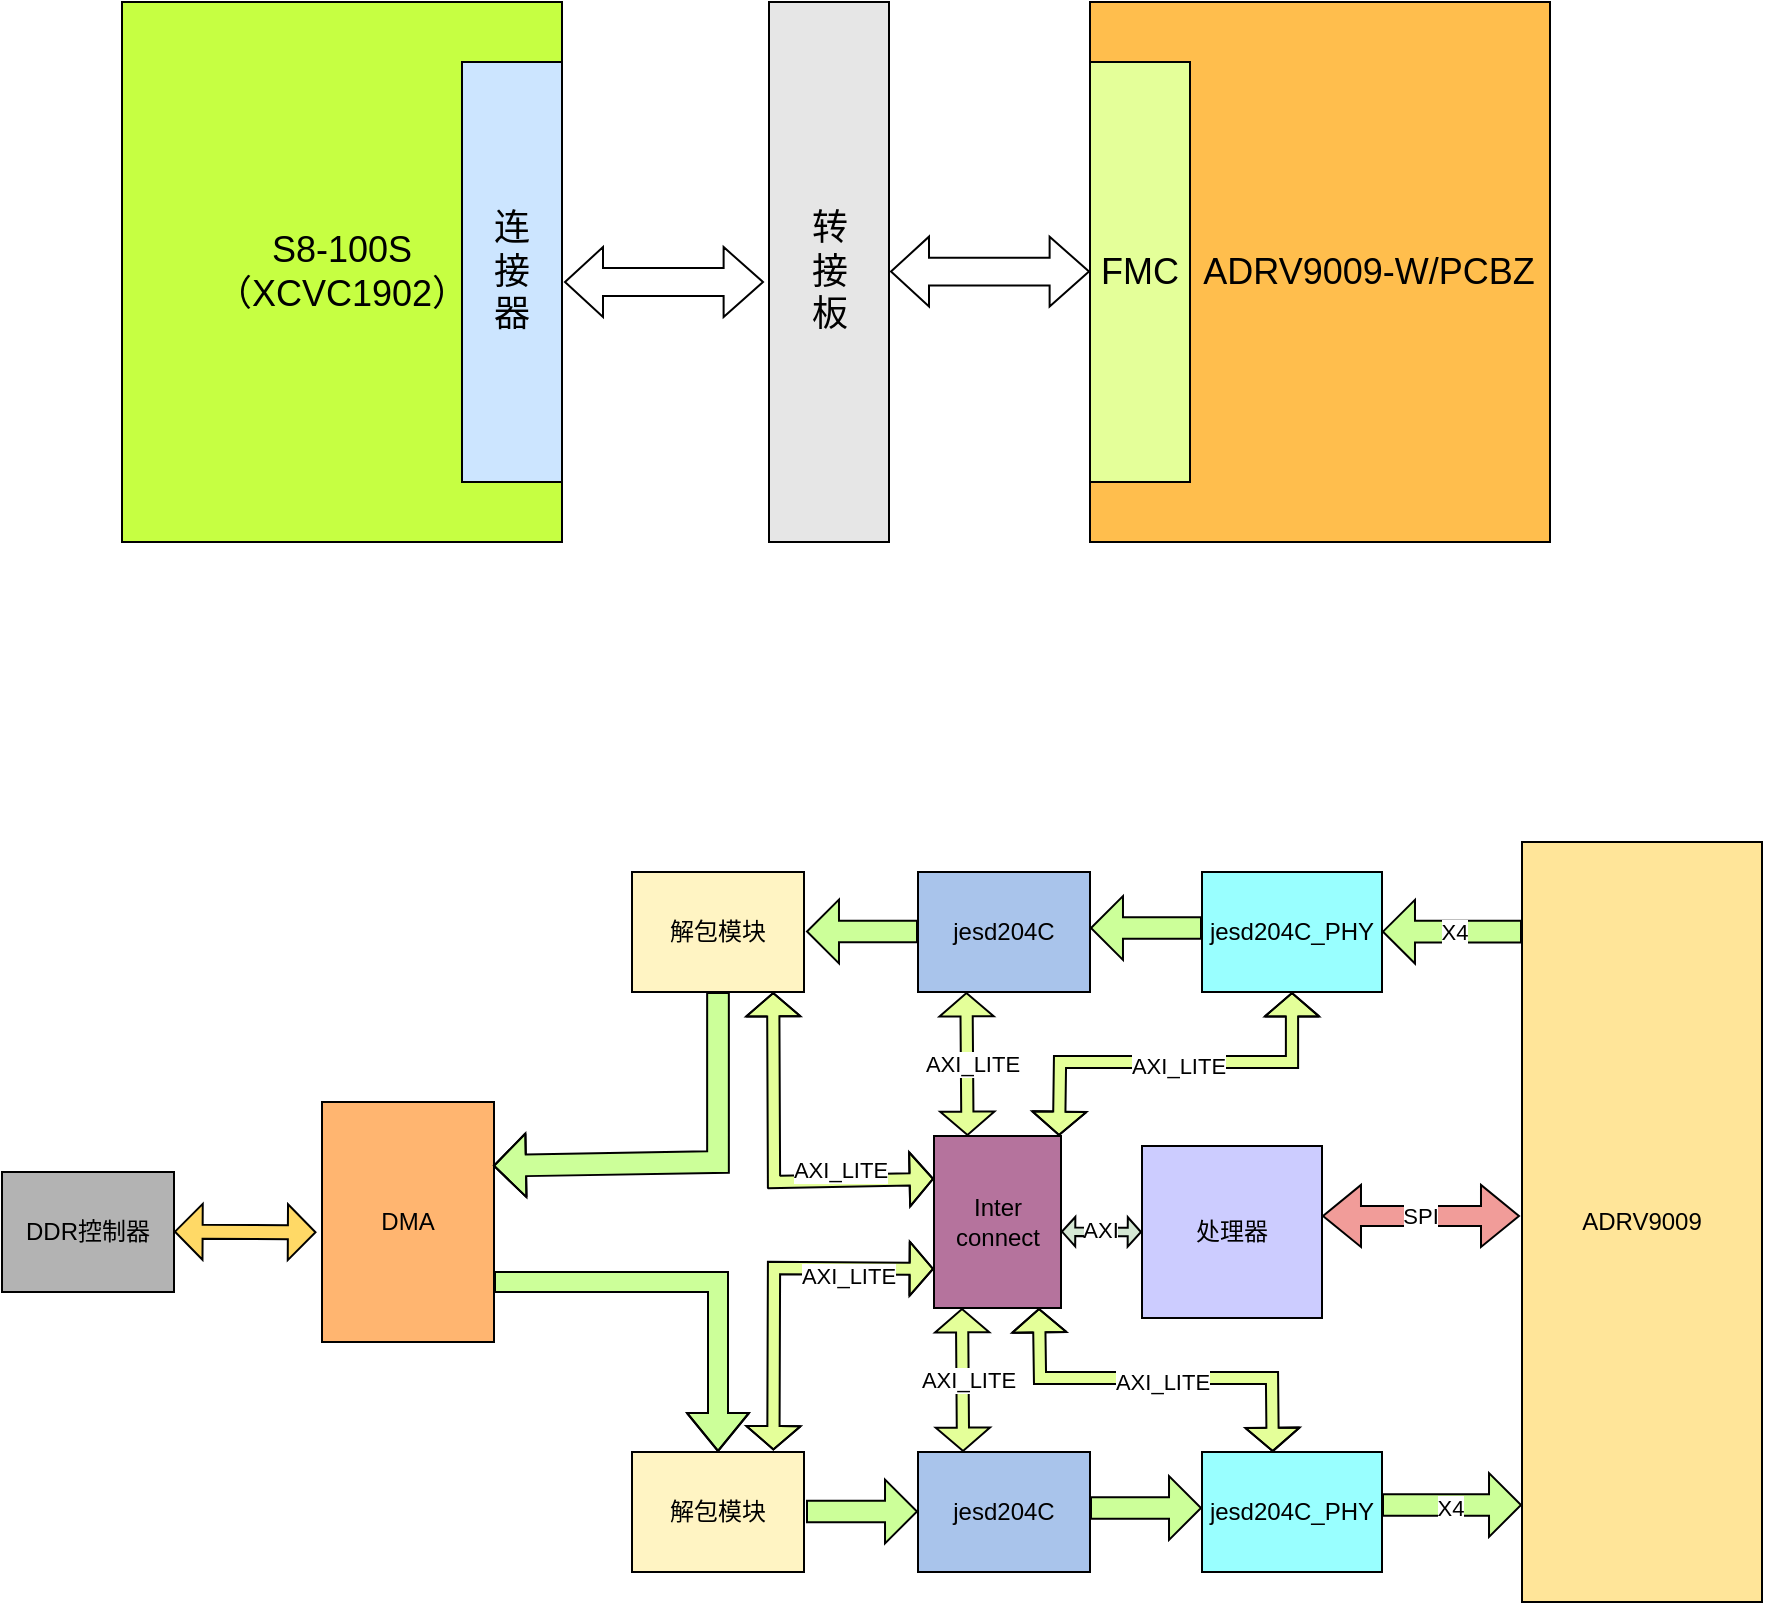 <mxfile version="26.0.16">
  <diagram name="第 1 页" id="-9EXmJYOicca7XMtbGK6">
    <mxGraphModel dx="2004" dy="615" grid="1" gridSize="10" guides="1" tooltips="1" connect="1" arrows="1" fold="1" page="1" pageScale="1" pageWidth="827" pageHeight="1169" math="0" shadow="0">
      <root>
        <mxCell id="0" />
        <mxCell id="1" parent="0" />
        <mxCell id="KWk2FPBIl1yNvpOhJWaG-1" value="&lt;font style=&quot;font-size: 18px;&quot;&gt;S8-100S&lt;/font&gt;&lt;div&gt;&lt;font style=&quot;font-size: 18px;&quot;&gt;（XCVC1902）&lt;/font&gt;&lt;/div&gt;" style="rounded=0;whiteSpace=wrap;html=1;fillColor=light-dark(#C6FF42,var(--ge-dark-color, #121212));" parent="1" vertex="1">
          <mxGeometry x="30" y="130" width="220" height="270" as="geometry" />
        </mxCell>
        <mxCell id="J7uWcxeR8kHzV2L5Cr5S-5" value="&lt;span style=&quot;font-size: 18px;&quot;&gt;&amp;nbsp; &amp;nbsp; &amp;nbsp; &amp;nbsp; &amp;nbsp; ADRV9009-W/PCBZ&lt;/span&gt;" style="rounded=0;whiteSpace=wrap;html=1;fillColor=light-dark(#FFBE4D,var(--ge-dark-color, #121212));" vertex="1" parent="1">
          <mxGeometry x="514" y="130" width="230" height="270" as="geometry" />
        </mxCell>
        <mxCell id="J7uWcxeR8kHzV2L5Cr5S-6" value="&lt;font style=&quot;font-size: 18px;&quot;&gt;FMC&lt;/font&gt;" style="rounded=0;whiteSpace=wrap;html=1;fillColor=light-dark(#E4FF99,var(--ge-dark-color, #121212));" vertex="1" parent="1">
          <mxGeometry x="514" y="160" width="50" height="210" as="geometry" />
        </mxCell>
        <mxCell id="J7uWcxeR8kHzV2L5Cr5S-7" value="&lt;font style=&quot;font-size: 18px;&quot;&gt;连&lt;/font&gt;&lt;div&gt;&lt;font style=&quot;font-size: 18px;&quot;&gt;接&lt;/font&gt;&lt;/div&gt;&lt;div&gt;&lt;font style=&quot;font-size: 18px;&quot;&gt;器&lt;/font&gt;&lt;/div&gt;" style="rounded=0;whiteSpace=wrap;html=1;fillColor=light-dark(#CCE5FF,var(--ge-dark-color, #121212));" vertex="1" parent="1">
          <mxGeometry x="200" y="160" width="50" height="210" as="geometry" />
        </mxCell>
        <mxCell id="J7uWcxeR8kHzV2L5Cr5S-8" value="&lt;font style=&quot;font-size: 18px;&quot;&gt;转&lt;/font&gt;&lt;div&gt;&lt;font style=&quot;font-size: 18px;&quot;&gt;接&lt;/font&gt;&lt;/div&gt;&lt;div&gt;&lt;font style=&quot;font-size: 18px;&quot;&gt;板&lt;/font&gt;&lt;/div&gt;" style="rounded=0;whiteSpace=wrap;html=1;fillColor=light-dark(#E6E6E6,var(--ge-dark-color, #121212));" vertex="1" parent="1">
          <mxGeometry x="353.5" y="130" width="60" height="270" as="geometry" />
        </mxCell>
        <mxCell id="J7uWcxeR8kHzV2L5Cr5S-10" value="" style="shape=flexArrow;endArrow=classic;startArrow=classic;html=1;rounded=0;width=13.939;endSize=6.23;" edge="1" parent="1">
          <mxGeometry width="100" height="100" relative="1" as="geometry">
            <mxPoint x="251" y="270" as="sourcePoint" />
            <mxPoint x="351" y="270" as="targetPoint" />
          </mxGeometry>
        </mxCell>
        <mxCell id="J7uWcxeR8kHzV2L5Cr5S-11" value="" style="shape=flexArrow;endArrow=classic;startArrow=classic;html=1;rounded=0;width=13.939;endSize=6.23;" edge="1" parent="1">
          <mxGeometry width="100" height="100" relative="1" as="geometry">
            <mxPoint x="414" y="264.79" as="sourcePoint" />
            <mxPoint x="514" y="264.79" as="targetPoint" />
          </mxGeometry>
        </mxCell>
        <mxCell id="J7uWcxeR8kHzV2L5Cr5S-14" value="处理器" style="rounded=0;whiteSpace=wrap;html=1;fillColor=light-dark(#CCCCFF,var(--ge-dark-color, #121212));" vertex="1" parent="1">
          <mxGeometry x="540" y="702" width="90" height="86" as="geometry" />
        </mxCell>
        <mxCell id="J7uWcxeR8kHzV2L5Cr5S-15" value="jesd204C" style="rounded=0;whiteSpace=wrap;html=1;fillColor=light-dark(#A9C4EB,var(--ge-dark-color, #121212));" vertex="1" parent="1">
          <mxGeometry x="428" y="565" width="86" height="60" as="geometry" />
        </mxCell>
        <mxCell id="J7uWcxeR8kHzV2L5Cr5S-16" value="jesd204C_PHY" style="rounded=0;whiteSpace=wrap;html=1;fillColor=light-dark(#99FFFF,var(--ge-dark-color, #121212));" vertex="1" parent="1">
          <mxGeometry x="570" y="565" width="90" height="60" as="geometry" />
        </mxCell>
        <mxCell id="J7uWcxeR8kHzV2L5Cr5S-17" value="ADRV9009" style="rounded=0;whiteSpace=wrap;html=1;fillColor=light-dark(#FFE599,var(--ge-dark-color, #121212));" vertex="1" parent="1">
          <mxGeometry x="730" y="550" width="120" height="380" as="geometry" />
        </mxCell>
        <mxCell id="J7uWcxeR8kHzV2L5Cr5S-19" value="" style="shape=flexArrow;endArrow=classic;html=1;rounded=0;width=10.847;endSize=4.997;fillColor=#CCFF99;" edge="1" parent="1">
          <mxGeometry width="50" height="50" relative="1" as="geometry">
            <mxPoint x="730" y="594.83" as="sourcePoint" />
            <mxPoint x="660" y="594.83" as="targetPoint" />
          </mxGeometry>
        </mxCell>
        <mxCell id="J7uWcxeR8kHzV2L5Cr5S-21" value="X4" style="edgeLabel;html=1;align=center;verticalAlign=middle;resizable=0;points=[];" vertex="1" connectable="0" parent="J7uWcxeR8kHzV2L5Cr5S-19">
          <mxGeometry x="-0.025" relative="1" as="geometry">
            <mxPoint as="offset" />
          </mxGeometry>
        </mxCell>
        <mxCell id="J7uWcxeR8kHzV2L5Cr5S-20" value="" style="shape=flexArrow;endArrow=classic;html=1;rounded=0;width=10.847;endSize=4.997;fillColor=#CCFF99;" edge="1" parent="1">
          <mxGeometry width="50" height="50" relative="1" as="geometry">
            <mxPoint x="570" y="593" as="sourcePoint" />
            <mxPoint x="514" y="593" as="targetPoint" />
          </mxGeometry>
        </mxCell>
        <mxCell id="J7uWcxeR8kHzV2L5Cr5S-22" value="解包模块" style="rounded=0;whiteSpace=wrap;html=1;fillColor=light-dark(#FFF4C3,var(--ge-dark-color, #121212));" vertex="1" parent="1">
          <mxGeometry x="285" y="565" width="86" height="60" as="geometry" />
        </mxCell>
        <mxCell id="J7uWcxeR8kHzV2L5Cr5S-24" value="" style="shape=flexArrow;endArrow=classic;html=1;rounded=0;width=10.847;endSize=4.997;fillColor=#CCFF99;" edge="1" parent="1">
          <mxGeometry width="50" height="50" relative="1" as="geometry">
            <mxPoint x="428" y="594.75" as="sourcePoint" />
            <mxPoint x="372" y="594.75" as="targetPoint" />
          </mxGeometry>
        </mxCell>
        <mxCell id="J7uWcxeR8kHzV2L5Cr5S-25" value="DMA" style="rounded=0;whiteSpace=wrap;html=1;fillColor=light-dark(#FFB570,var(--ge-dark-color, #121212));" vertex="1" parent="1">
          <mxGeometry x="130" y="680" width="86" height="120" as="geometry" />
        </mxCell>
        <mxCell id="J7uWcxeR8kHzV2L5Cr5S-26" value="DDR控制器" style="rounded=0;whiteSpace=wrap;html=1;fillColor=light-dark(#B3B3B3,var(--ge-dark-color, #121212));" vertex="1" parent="1">
          <mxGeometry x="-30" y="715" width="86" height="60" as="geometry" />
        </mxCell>
        <mxCell id="J7uWcxeR8kHzV2L5Cr5S-27" value="" style="shape=flexArrow;endArrow=classic;html=1;rounded=0;width=10.847;endSize=4.997;exitX=0.5;exitY=1;exitDx=0;exitDy=0;entryX=0.994;entryY=0.266;entryDx=0;entryDy=0;entryPerimeter=0;fillColor=#CCFF99;" edge="1" parent="1" source="J7uWcxeR8kHzV2L5Cr5S-22" target="J7uWcxeR8kHzV2L5Cr5S-25">
          <mxGeometry width="50" height="50" relative="1" as="geometry">
            <mxPoint x="320" y="650" as="sourcePoint" />
            <mxPoint x="220" y="710" as="targetPoint" />
            <Array as="points">
              <mxPoint x="328" y="710" />
            </Array>
          </mxGeometry>
        </mxCell>
        <mxCell id="J7uWcxeR8kHzV2L5Cr5S-29" value="" style="shape=flexArrow;endArrow=classic;startArrow=classic;html=1;rounded=0;width=6.977;endSize=4.27;entryX=-0.032;entryY=0.543;entryDx=0;entryDy=0;entryPerimeter=0;startSize=4.27;fillColor=#FFD966;" edge="1" parent="1" target="J7uWcxeR8kHzV2L5Cr5S-25">
          <mxGeometry width="100" height="100" relative="1" as="geometry">
            <mxPoint x="56" y="744.83" as="sourcePoint" />
            <mxPoint x="116" y="744.83" as="targetPoint" />
          </mxGeometry>
        </mxCell>
        <mxCell id="J7uWcxeR8kHzV2L5Cr5S-30" value="jesd204C" style="rounded=0;whiteSpace=wrap;html=1;fillColor=light-dark(#A9C4EB,var(--ge-dark-color, #121212));" vertex="1" parent="1">
          <mxGeometry x="428" y="855" width="86" height="60" as="geometry" />
        </mxCell>
        <mxCell id="J7uWcxeR8kHzV2L5Cr5S-31" value="jesd204C_PHY" style="rounded=0;whiteSpace=wrap;html=1;fillColor=light-dark(#99FFFF,var(--ge-dark-color, #121212));" vertex="1" parent="1">
          <mxGeometry x="570" y="855" width="90" height="60" as="geometry" />
        </mxCell>
        <mxCell id="J7uWcxeR8kHzV2L5Cr5S-32" value="" style="shape=flexArrow;endArrow=classic;html=1;rounded=0;width=10.847;endSize=4.997;fillColor=#CCFF99;" edge="1" parent="1">
          <mxGeometry width="50" height="50" relative="1" as="geometry">
            <mxPoint x="514" y="883" as="sourcePoint" />
            <mxPoint x="570" y="883" as="targetPoint" />
          </mxGeometry>
        </mxCell>
        <mxCell id="J7uWcxeR8kHzV2L5Cr5S-33" value="解包模块" style="rounded=0;whiteSpace=wrap;html=1;fillColor=light-dark(#FFF4C3,var(--ge-dark-color, #121212));" vertex="1" parent="1">
          <mxGeometry x="285" y="855" width="86" height="60" as="geometry" />
        </mxCell>
        <mxCell id="J7uWcxeR8kHzV2L5Cr5S-34" value="" style="shape=flexArrow;endArrow=classic;html=1;rounded=0;width=10.847;endSize=4.997;fillColor=#CCFF99;" edge="1" parent="1">
          <mxGeometry width="50" height="50" relative="1" as="geometry">
            <mxPoint x="372" y="884.75" as="sourcePoint" />
            <mxPoint x="428" y="884.75" as="targetPoint" />
          </mxGeometry>
        </mxCell>
        <mxCell id="J7uWcxeR8kHzV2L5Cr5S-36" value="" style="shape=flexArrow;endArrow=classic;html=1;rounded=0;width=10.847;endSize=4.997;fillColor=#CCFF99;" edge="1" parent="1">
          <mxGeometry width="50" height="50" relative="1" as="geometry">
            <mxPoint x="660" y="881.5" as="sourcePoint" />
            <mxPoint x="730" y="881.5" as="targetPoint" />
          </mxGeometry>
        </mxCell>
        <mxCell id="J7uWcxeR8kHzV2L5Cr5S-37" value="X4" style="edgeLabel;html=1;align=center;verticalAlign=middle;resizable=0;points=[];" vertex="1" connectable="0" parent="J7uWcxeR8kHzV2L5Cr5S-36">
          <mxGeometry x="-0.025" relative="1" as="geometry">
            <mxPoint y="1" as="offset" />
          </mxGeometry>
        </mxCell>
        <mxCell id="J7uWcxeR8kHzV2L5Cr5S-38" value="" style="shape=flexArrow;endArrow=classic;html=1;rounded=0;entryX=0.5;entryY=0;entryDx=0;entryDy=0;exitX=1;exitY=0.75;exitDx=0;exitDy=0;fillColor=#CCFF99;" edge="1" parent="1" source="J7uWcxeR8kHzV2L5Cr5S-25" target="J7uWcxeR8kHzV2L5Cr5S-33">
          <mxGeometry width="50" height="50" relative="1" as="geometry">
            <mxPoint x="220" y="770" as="sourcePoint" />
            <mxPoint x="280" y="730" as="targetPoint" />
            <Array as="points">
              <mxPoint x="328" y="770" />
            </Array>
          </mxGeometry>
        </mxCell>
        <mxCell id="J7uWcxeR8kHzV2L5Cr5S-41" value="" style="shape=flexArrow;endArrow=classic;startArrow=classic;html=1;rounded=0;entryX=0;entryY=0.592;entryDx=0;entryDy=0;entryPerimeter=0;fillColor=#F19C99;" edge="1" parent="1">
          <mxGeometry width="100" height="100" relative="1" as="geometry">
            <mxPoint x="630" y="737" as="sourcePoint" />
            <mxPoint x="729" y="736.96" as="targetPoint" />
          </mxGeometry>
        </mxCell>
        <mxCell id="J7uWcxeR8kHzV2L5Cr5S-45" value="SPI" style="edgeLabel;html=1;align=center;verticalAlign=middle;resizable=0;points=[];" vertex="1" connectable="0" parent="J7uWcxeR8kHzV2L5Cr5S-41">
          <mxGeometry x="-0.194" relative="1" as="geometry">
            <mxPoint x="9" as="offset" />
          </mxGeometry>
        </mxCell>
        <mxCell id="J7uWcxeR8kHzV2L5Cr5S-46" value="" style="shape=flexArrow;endArrow=classic;startArrow=classic;html=1;rounded=0;exitX=0.5;exitY=0;exitDx=0;exitDy=0;width=6.111;endSize=3.564;startSize=3.564;fillColor=#E4FF99;" edge="1" parent="1">
          <mxGeometry width="100" height="100" relative="1" as="geometry">
            <mxPoint x="452.75" y="697" as="sourcePoint" />
            <mxPoint x="452.221" y="625" as="targetPoint" />
          </mxGeometry>
        </mxCell>
        <mxCell id="J7uWcxeR8kHzV2L5Cr5S-49" value="AXI_LITE" style="edgeLabel;html=1;align=center;verticalAlign=middle;resizable=0;points=[];" vertex="1" connectable="0" parent="J7uWcxeR8kHzV2L5Cr5S-46">
          <mxGeometry x="0.016" y="-2" relative="1" as="geometry">
            <mxPoint as="offset" />
          </mxGeometry>
        </mxCell>
        <mxCell id="J7uWcxeR8kHzV2L5Cr5S-50" value="Inter&lt;div&gt;connect&lt;/div&gt;" style="rounded=0;whiteSpace=wrap;html=1;fillColor=light-dark(#B5739D,var(--ge-dark-color, #121212));" vertex="1" parent="1">
          <mxGeometry x="436" y="697" width="63.5" height="86" as="geometry" />
        </mxCell>
        <mxCell id="J7uWcxeR8kHzV2L5Cr5S-51" value="" style="shape=flexArrow;endArrow=classic;startArrow=classic;html=1;rounded=0;exitX=0.5;exitY=0;exitDx=0;exitDy=0;width=6.111;endSize=3.564;startSize=3.564;fillColor=#E4FF99;entryX=0.5;entryY=1;entryDx=0;entryDy=0;" edge="1" parent="1" target="J7uWcxeR8kHzV2L5Cr5S-16">
          <mxGeometry width="100" height="100" relative="1" as="geometry">
            <mxPoint x="498.5" y="697" as="sourcePoint" />
            <mxPoint x="620" y="660" as="targetPoint" />
            <Array as="points">
              <mxPoint x="499" y="660" />
              <mxPoint x="615" y="660" />
            </Array>
          </mxGeometry>
        </mxCell>
        <mxCell id="J7uWcxeR8kHzV2L5Cr5S-52" value="AXI_LITE" style="edgeLabel;html=1;align=center;verticalAlign=middle;resizable=0;points=[];" vertex="1" connectable="0" parent="J7uWcxeR8kHzV2L5Cr5S-51">
          <mxGeometry x="0.016" y="-2" relative="1" as="geometry">
            <mxPoint as="offset" />
          </mxGeometry>
        </mxCell>
        <mxCell id="J7uWcxeR8kHzV2L5Cr5S-53" value="" style="shape=flexArrow;endArrow=classic;startArrow=classic;html=1;rounded=0;exitX=0.5;exitY=0;exitDx=0;exitDy=0;width=6.111;endSize=3.564;startSize=3.564;fillColor=#E4FF99;" edge="1" parent="1">
          <mxGeometry width="100" height="100" relative="1" as="geometry">
            <mxPoint x="450.53" y="855" as="sourcePoint" />
            <mxPoint x="450.001" y="783" as="targetPoint" />
          </mxGeometry>
        </mxCell>
        <mxCell id="J7uWcxeR8kHzV2L5Cr5S-54" value="AXI_LITE" style="edgeLabel;html=1;align=center;verticalAlign=middle;resizable=0;points=[];" vertex="1" connectable="0" parent="J7uWcxeR8kHzV2L5Cr5S-53">
          <mxGeometry x="0.016" y="-2" relative="1" as="geometry">
            <mxPoint as="offset" />
          </mxGeometry>
        </mxCell>
        <mxCell id="J7uWcxeR8kHzV2L5Cr5S-55" value="" style="shape=flexArrow;endArrow=classic;startArrow=classic;html=1;rounded=0;exitX=1;exitY=1;exitDx=0;exitDy=0;width=6.111;endSize=3.564;startSize=3.564;fillColor=#E4FF99;entryX=0.393;entryY=0.001;entryDx=0;entryDy=0;entryPerimeter=0;" edge="1" parent="1" target="J7uWcxeR8kHzV2L5Cr5S-31">
          <mxGeometry width="100" height="100" relative="1" as="geometry">
            <mxPoint x="488.5" y="783" as="sourcePoint" />
            <mxPoint x="605" y="783" as="targetPoint" />
            <Array as="points">
              <mxPoint x="489" y="818" />
              <mxPoint x="605" y="818" />
            </Array>
          </mxGeometry>
        </mxCell>
        <mxCell id="J7uWcxeR8kHzV2L5Cr5S-56" value="AXI_LITE" style="edgeLabel;html=1;align=center;verticalAlign=middle;resizable=0;points=[];" vertex="1" connectable="0" parent="J7uWcxeR8kHzV2L5Cr5S-55">
          <mxGeometry x="0.016" y="-2" relative="1" as="geometry">
            <mxPoint as="offset" />
          </mxGeometry>
        </mxCell>
        <mxCell id="J7uWcxeR8kHzV2L5Cr5S-57" value="" style="shape=flexArrow;endArrow=classic;startArrow=classic;html=1;rounded=0;width=4.231;endSize=1.879;startSize=1.879;endWidth=9.467;startWidth=9.467;fillColor=#D5E8D4;" edge="1" parent="1">
          <mxGeometry width="100" height="100" relative="1" as="geometry">
            <mxPoint x="499.5" y="744.8" as="sourcePoint" />
            <mxPoint x="540" y="745" as="targetPoint" />
          </mxGeometry>
        </mxCell>
        <mxCell id="J7uWcxeR8kHzV2L5Cr5S-58" value="AXI" style="edgeLabel;html=1;align=center;verticalAlign=middle;resizable=0;points=[];" vertex="1" connectable="0" parent="J7uWcxeR8kHzV2L5Cr5S-57">
          <mxGeometry x="0.081" y="1" relative="1" as="geometry">
            <mxPoint x="-3" as="offset" />
          </mxGeometry>
        </mxCell>
        <mxCell id="J7uWcxeR8kHzV2L5Cr5S-59" value="" style="shape=flexArrow;endArrow=classic;startArrow=classic;html=1;rounded=0;exitX=0.821;exitY=1.001;exitDx=0;exitDy=0;width=6.111;endSize=3.564;startSize=3.564;fillColor=#E4FF99;exitPerimeter=0;entryX=0;entryY=0.25;entryDx=0;entryDy=0;" edge="1" parent="1">
          <mxGeometry width="100" height="100" relative="1" as="geometry">
            <mxPoint x="355.606" y="625" as="sourcePoint" />
            <mxPoint x="436" y="718.44" as="targetPoint" />
            <Array as="points">
              <mxPoint x="356" y="720" />
            </Array>
          </mxGeometry>
        </mxCell>
        <mxCell id="J7uWcxeR8kHzV2L5Cr5S-60" value="AXI_LITE" style="edgeLabel;html=1;align=center;verticalAlign=middle;resizable=0;points=[];" vertex="1" connectable="0" parent="J7uWcxeR8kHzV2L5Cr5S-59">
          <mxGeometry x="0.016" y="-2" relative="1" as="geometry">
            <mxPoint x="35" as="offset" />
          </mxGeometry>
        </mxCell>
        <mxCell id="J7uWcxeR8kHzV2L5Cr5S-61" value="" style="shape=flexArrow;endArrow=classic;startArrow=classic;html=1;rounded=0;exitX=0.822;exitY=-0.013;exitDx=0;exitDy=0;width=6.111;endSize=3.564;startSize=3.564;fillColor=#E4FF99;exitPerimeter=0;entryX=0;entryY=0.25;entryDx=0;entryDy=0;" edge="1" parent="1" source="J7uWcxeR8kHzV2L5Cr5S-33">
          <mxGeometry width="100" height="100" relative="1" as="geometry">
            <mxPoint x="355.606" y="670" as="sourcePoint" />
            <mxPoint x="436" y="763.44" as="targetPoint" />
            <Array as="points">
              <mxPoint x="356" y="763" />
            </Array>
          </mxGeometry>
        </mxCell>
        <mxCell id="J7uWcxeR8kHzV2L5Cr5S-62" value="AXI_LITE" style="edgeLabel;html=1;align=center;verticalAlign=middle;resizable=0;points=[];" vertex="1" connectable="0" parent="J7uWcxeR8kHzV2L5Cr5S-61">
          <mxGeometry x="0.016" y="-2" relative="1" as="geometry">
            <mxPoint x="35" as="offset" />
          </mxGeometry>
        </mxCell>
      </root>
    </mxGraphModel>
  </diagram>
</mxfile>
